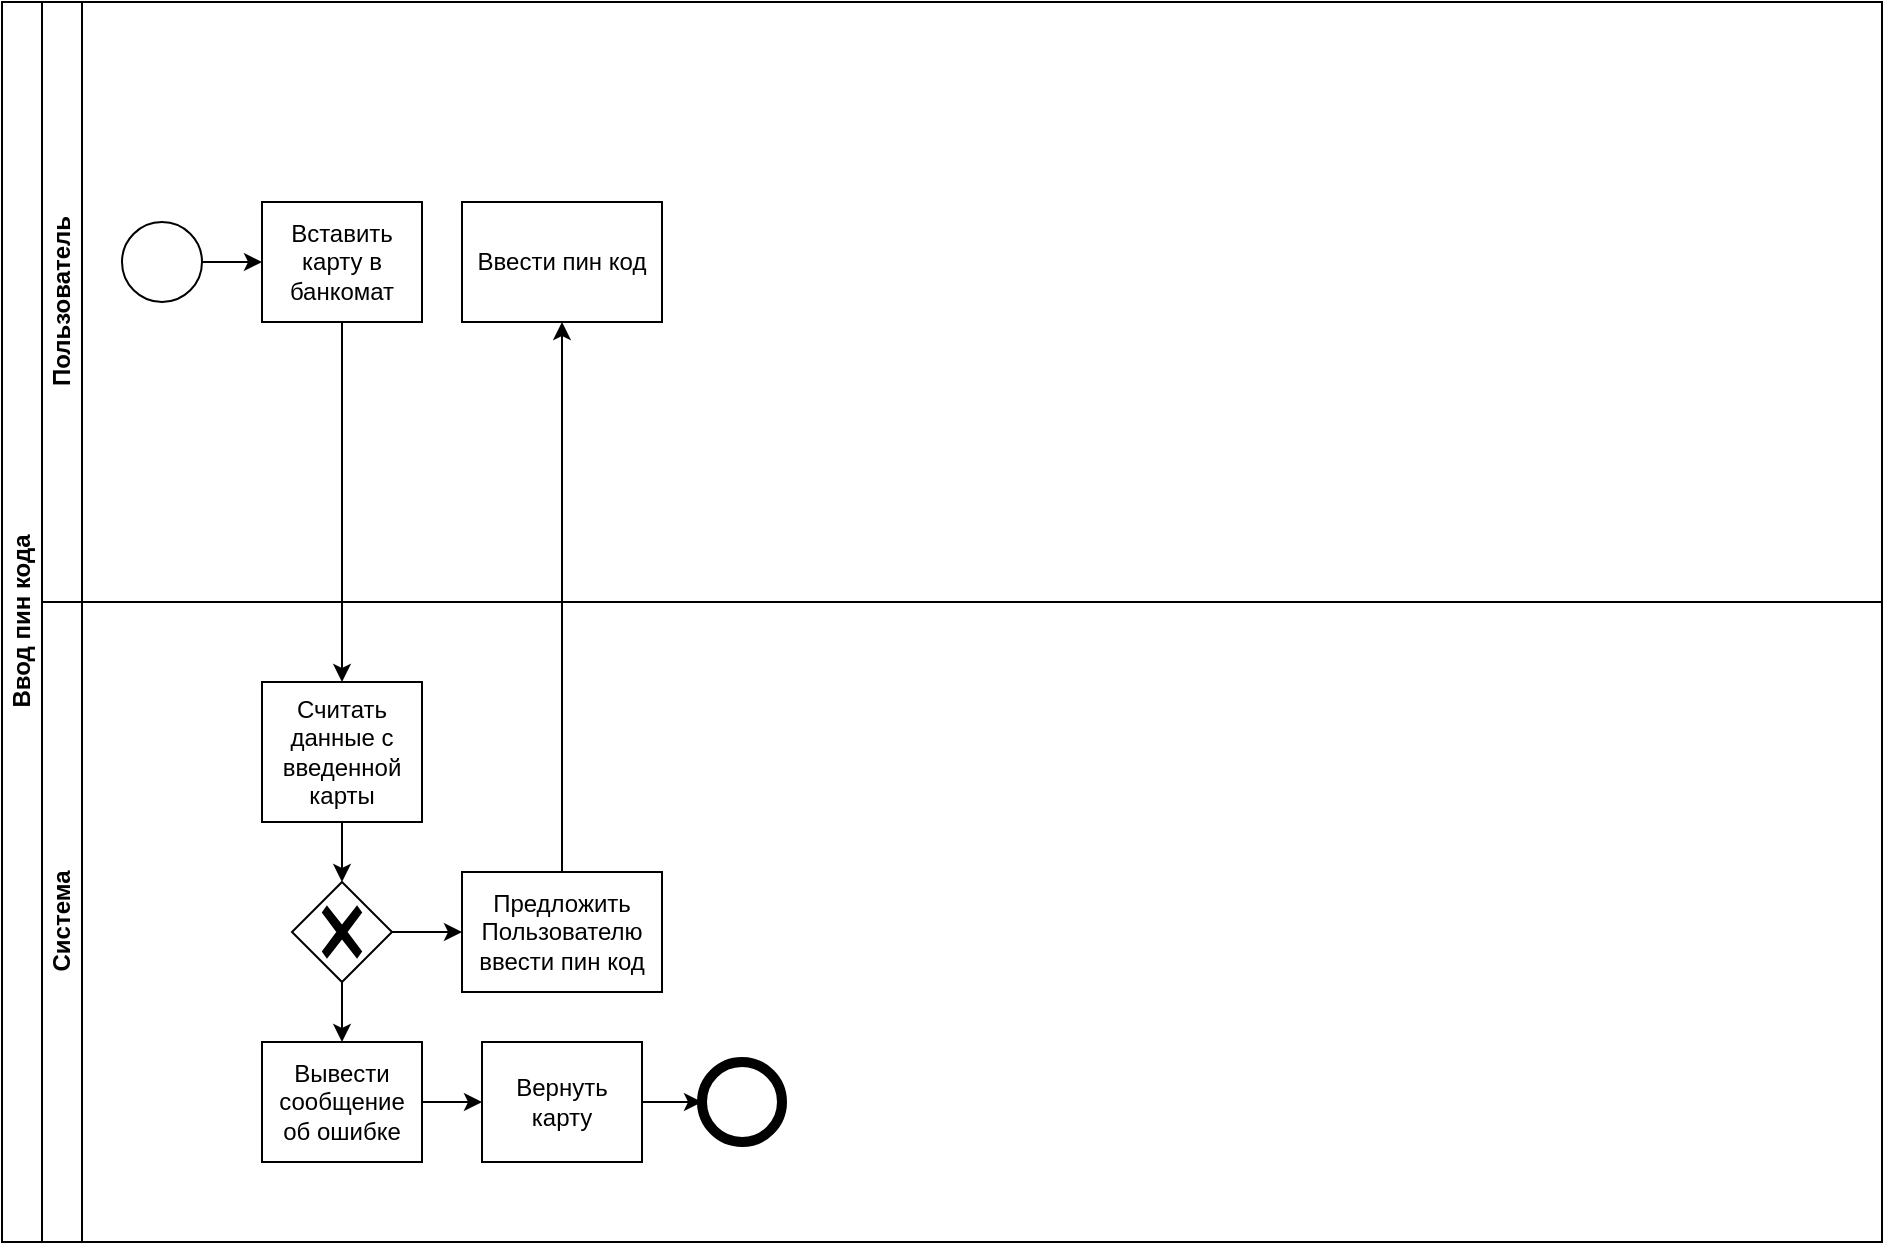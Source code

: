 <mxfile version="24.8.3">
  <diagram id="prtHgNgQTEPvFCAcTncT" name="Page-1">
    <mxGraphModel dx="794" dy="660" grid="1" gridSize="10" guides="1" tooltips="1" connect="1" arrows="1" fold="1" page="1" pageScale="1" pageWidth="1169" pageHeight="827" math="0" shadow="0">
      <root>
        <mxCell id="0" />
        <mxCell id="1" parent="0" />
        <mxCell id="dNxyNK7c78bLwvsdeMH5-19" value="Ввод пин кода" style="swimlane;html=1;childLayout=stackLayout;resizeParent=1;resizeParentMax=0;horizontal=0;startSize=20;horizontalStack=0;" parent="1" vertex="1">
          <mxGeometry x="120" y="120" width="940" height="620" as="geometry" />
        </mxCell>
        <mxCell id="dNxyNK7c78bLwvsdeMH5-20" value="Пользователь" style="swimlane;html=1;startSize=20;horizontal=0;" parent="dNxyNK7c78bLwvsdeMH5-19" vertex="1">
          <mxGeometry x="20" width="920" height="300" as="geometry" />
        </mxCell>
        <mxCell id="dNxyNK7c78bLwvsdeMH5-23" value="" style="ellipse;whiteSpace=wrap;html=1;" parent="dNxyNK7c78bLwvsdeMH5-20" vertex="1">
          <mxGeometry x="40" y="110" width="40" height="40" as="geometry" />
        </mxCell>
        <mxCell id="dNxyNK7c78bLwvsdeMH5-24" value="Вставить карту в банкомат" style="rounded=0;whiteSpace=wrap;html=1;fontFamily=Helvetica;fontSize=12;fontColor=#000000;align=center;" parent="dNxyNK7c78bLwvsdeMH5-20" vertex="1">
          <mxGeometry x="110" y="100" width="80" height="60" as="geometry" />
        </mxCell>
        <mxCell id="dNxyNK7c78bLwvsdeMH5-30" value="Ввести пин код" style="rounded=0;whiteSpace=wrap;html=1;fontFamily=Helvetica;fontSize=12;fontColor=#000000;align=center;" parent="dNxyNK7c78bLwvsdeMH5-20" vertex="1">
          <mxGeometry x="210" y="100" width="100" height="60" as="geometry" />
        </mxCell>
        <mxCell id="rciRwiVM_s_hFLVY_Fho-1" value="" style="endArrow=classic;html=1;rounded=0;exitX=1;exitY=0.5;exitDx=0;exitDy=0;entryX=0;entryY=0.5;entryDx=0;entryDy=0;" parent="dNxyNK7c78bLwvsdeMH5-20" source="dNxyNK7c78bLwvsdeMH5-23" target="dNxyNK7c78bLwvsdeMH5-24" edge="1">
          <mxGeometry width="50" height="50" relative="1" as="geometry">
            <mxPoint x="200" y="110" as="sourcePoint" />
            <mxPoint x="250" y="60" as="targetPoint" />
          </mxGeometry>
        </mxCell>
        <mxCell id="dNxyNK7c78bLwvsdeMH5-21" value="Система" style="swimlane;html=1;startSize=20;horizontal=0;" parent="dNxyNK7c78bLwvsdeMH5-19" vertex="1">
          <mxGeometry x="20" y="300" width="920" height="320" as="geometry" />
        </mxCell>
        <mxCell id="dNxyNK7c78bLwvsdeMH5-26" value="Считать данные с введенной карты" style="rounded=0;whiteSpace=wrap;html=1;fontFamily=Helvetica;fontSize=12;fontColor=#000000;align=center;" parent="dNxyNK7c78bLwvsdeMH5-21" vertex="1">
          <mxGeometry x="110" y="40" width="80" height="70" as="geometry" />
        </mxCell>
        <mxCell id="3AjBADd_UJUWrG0NCSRQ-1" value="" style="points=[[0.25,0.25,0],[0.5,0,0],[0.75,0.25,0],[1,0.5,0],[0.75,0.75,0],[0.5,1,0],[0.25,0.75,0],[0,0.5,0]];shape=mxgraph.bpmn.gateway2;html=1;verticalLabelPosition=bottom;labelBackgroundColor=#ffffff;verticalAlign=top;align=center;perimeter=rhombusPerimeter;outlineConnect=0;outline=none;symbol=none;gwType=exclusive;" vertex="1" parent="dNxyNK7c78bLwvsdeMH5-21">
          <mxGeometry x="125" y="140" width="50" height="50" as="geometry" />
        </mxCell>
        <mxCell id="3AjBADd_UJUWrG0NCSRQ-2" value="" style="endArrow=classic;html=1;rounded=0;exitX=0.5;exitY=1;exitDx=0;exitDy=0;entryX=0.5;entryY=0;entryDx=0;entryDy=0;entryPerimeter=0;" edge="1" parent="dNxyNK7c78bLwvsdeMH5-21" source="dNxyNK7c78bLwvsdeMH5-26" target="3AjBADd_UJUWrG0NCSRQ-1">
          <mxGeometry width="50" height="50" relative="1" as="geometry">
            <mxPoint x="240" y="50" as="sourcePoint" />
            <mxPoint x="290" as="targetPoint" />
          </mxGeometry>
        </mxCell>
        <mxCell id="3AjBADd_UJUWrG0NCSRQ-3" value="Вывести сообщение об ошибке" style="rounded=0;whiteSpace=wrap;html=1;fontFamily=Helvetica;fontSize=12;fontColor=#000000;align=center;" vertex="1" parent="dNxyNK7c78bLwvsdeMH5-21">
          <mxGeometry x="110" y="220" width="80" height="60" as="geometry" />
        </mxCell>
        <mxCell id="3AjBADd_UJUWrG0NCSRQ-4" value="" style="endArrow=classic;html=1;rounded=0;exitX=0.5;exitY=1;exitDx=0;exitDy=0;exitPerimeter=0;entryX=0.5;entryY=0;entryDx=0;entryDy=0;" edge="1" parent="dNxyNK7c78bLwvsdeMH5-21" source="3AjBADd_UJUWrG0NCSRQ-1" target="3AjBADd_UJUWrG0NCSRQ-3">
          <mxGeometry width="50" height="50" relative="1" as="geometry">
            <mxPoint x="240" y="50" as="sourcePoint" />
            <mxPoint x="290" as="targetPoint" />
          </mxGeometry>
        </mxCell>
        <mxCell id="3AjBADd_UJUWrG0NCSRQ-6" value="Вернуть карту" style="rounded=0;whiteSpace=wrap;html=1;fontFamily=Helvetica;fontSize=12;fontColor=#000000;align=center;" vertex="1" parent="dNxyNK7c78bLwvsdeMH5-21">
          <mxGeometry x="220" y="220" width="80" height="60" as="geometry" />
        </mxCell>
        <mxCell id="3AjBADd_UJUWrG0NCSRQ-7" value="" style="endArrow=classic;html=1;rounded=0;exitX=1;exitY=0.5;exitDx=0;exitDy=0;entryX=0;entryY=0.5;entryDx=0;entryDy=0;" edge="1" parent="dNxyNK7c78bLwvsdeMH5-21" source="3AjBADd_UJUWrG0NCSRQ-3" target="3AjBADd_UJUWrG0NCSRQ-6">
          <mxGeometry width="50" height="50" relative="1" as="geometry">
            <mxPoint x="240" y="50" as="sourcePoint" />
            <mxPoint x="290" as="targetPoint" />
          </mxGeometry>
        </mxCell>
        <mxCell id="dNxyNK7c78bLwvsdeMH5-32" value="" style="ellipse;whiteSpace=wrap;html=1;strokeWidth=5;" parent="dNxyNK7c78bLwvsdeMH5-21" vertex="1">
          <mxGeometry x="330" y="230" width="40" height="40" as="geometry" />
        </mxCell>
        <mxCell id="3AjBADd_UJUWrG0NCSRQ-8" value="" style="endArrow=classic;html=1;rounded=0;exitX=1;exitY=0.5;exitDx=0;exitDy=0;entryX=0;entryY=0.5;entryDx=0;entryDy=0;" edge="1" parent="dNxyNK7c78bLwvsdeMH5-21" source="3AjBADd_UJUWrG0NCSRQ-6" target="dNxyNK7c78bLwvsdeMH5-32">
          <mxGeometry width="50" height="50" relative="1" as="geometry">
            <mxPoint x="240" y="50" as="sourcePoint" />
            <mxPoint x="290" as="targetPoint" />
          </mxGeometry>
        </mxCell>
        <mxCell id="3AjBADd_UJUWrG0NCSRQ-10" value="Предложить Пользователю ввести пин код" style="rounded=0;whiteSpace=wrap;html=1;fontFamily=Helvetica;fontSize=12;fontColor=#000000;align=center;" vertex="1" parent="dNxyNK7c78bLwvsdeMH5-21">
          <mxGeometry x="210" y="135" width="100" height="60" as="geometry" />
        </mxCell>
        <mxCell id="3AjBADd_UJUWrG0NCSRQ-9" value="" style="endArrow=classic;html=1;rounded=0;exitX=1;exitY=0.5;exitDx=0;exitDy=0;exitPerimeter=0;entryX=0;entryY=0.5;entryDx=0;entryDy=0;" edge="1" parent="dNxyNK7c78bLwvsdeMH5-21" source="3AjBADd_UJUWrG0NCSRQ-1" target="3AjBADd_UJUWrG0NCSRQ-10">
          <mxGeometry width="50" height="50" relative="1" as="geometry">
            <mxPoint x="240" y="50" as="sourcePoint" />
            <mxPoint x="230" y="165" as="targetPoint" />
          </mxGeometry>
        </mxCell>
        <mxCell id="3AjBADd_UJUWrG0NCSRQ-5" value="" style="endArrow=classic;html=1;rounded=0;exitX=0.5;exitY=1;exitDx=0;exitDy=0;entryX=0.5;entryY=0;entryDx=0;entryDy=0;" edge="1" parent="dNxyNK7c78bLwvsdeMH5-19" source="dNxyNK7c78bLwvsdeMH5-24" target="dNxyNK7c78bLwvsdeMH5-26">
          <mxGeometry width="50" height="50" relative="1" as="geometry">
            <mxPoint x="260" y="350" as="sourcePoint" />
            <mxPoint x="310" y="300" as="targetPoint" />
          </mxGeometry>
        </mxCell>
        <mxCell id="3AjBADd_UJUWrG0NCSRQ-12" value="" style="endArrow=classic;html=1;rounded=0;exitX=0.5;exitY=0;exitDx=0;exitDy=0;entryX=0.5;entryY=1;entryDx=0;entryDy=0;" edge="1" parent="dNxyNK7c78bLwvsdeMH5-19" source="3AjBADd_UJUWrG0NCSRQ-10" target="dNxyNK7c78bLwvsdeMH5-30">
          <mxGeometry width="50" height="50" relative="1" as="geometry">
            <mxPoint x="400" y="350" as="sourcePoint" />
            <mxPoint x="280" y="170" as="targetPoint" />
          </mxGeometry>
        </mxCell>
      </root>
    </mxGraphModel>
  </diagram>
</mxfile>
